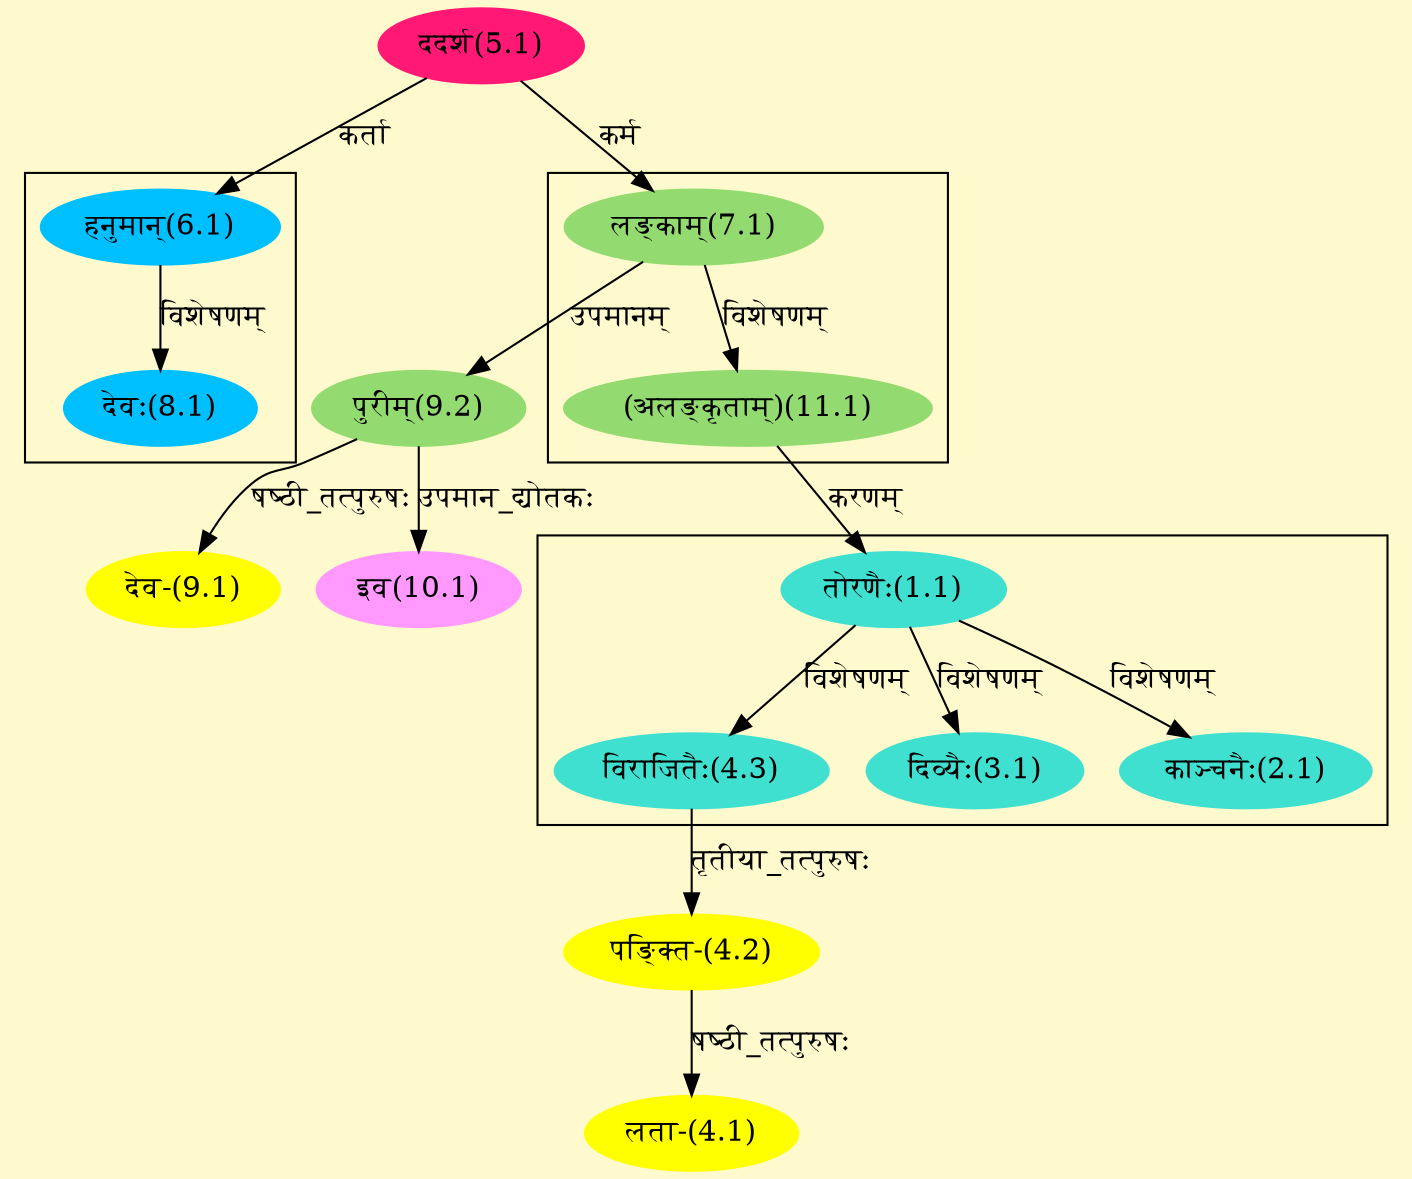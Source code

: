 digraph G{
rankdir=BT;
 compound=true;
 bgcolor="lemonchiffon1";

subgraph cluster_1{
Node2_1 [style=filled, color="#40E0D0" label = "काञ्चनैः(2.1)"]
Node1_1 [style=filled, color="#40E0D0" label = "तोरणैः(1.1)"]
Node3_1 [style=filled, color="#40E0D0" label = "दिव्यैः(3.1)"]
Node4_3 [style=filled, color="#40E0D0" label = "विराजितैः(4.3)"]

}

subgraph cluster_2{
Node8_1 [style=filled, color="#00BFFF" label = "देवः(8.1)"]
Node6_1 [style=filled, color="#00BFFF" label = "हनुमान्(6.1)"]

}

subgraph cluster_3{
Node11_1 [style=filled, color="#93DB70" label = "(अलङ्कृताम्)(11.1)"]
Node7_1 [style=filled, color="#93DB70" label = "लङ्काम्(7.1)"]

}
Node1_1 [style=filled, color="#40E0D0" label = "तोरणैः(1.1)"]
Node11_1 [style=filled, color="#93DB70" label = "(अलङ्कृताम्)(11.1)"]
Node4_1 [style=filled, color="#FFFF00" label = "लता-(4.1)"]
Node4_2 [style=filled, color="#FFFF00" label = "पङ्क्ति-(4.2)"]
Node4_3 [style=filled, color="#40E0D0" label = "विराजितैः(4.3)"]
Node5_1 [style=filled, color="#FF1975" label = "ददर्श(5.1)"]
Node [style=filled, color="" label = "()"]
Node6_1 [style=filled, color="#00BFFF" label = "हनुमान्(6.1)"]
Node7_1 [style=filled, color="#93DB70" label = "लङ्काम्(7.1)"]
Node9_1 [style=filled, color="#FFFF00" label = "देव-(9.1)"]
Node9_2 [style=filled, color="#93DB70" label = "पुरीम्(9.2)"]
Node10_1 [style=filled, color="#FF99FF" label = "इव(10.1)"]
/* Start of Relations section */

Node1_1 -> Node11_1 [  label="करणम्"  dir="back" ]
Node2_1 -> Node1_1 [  label="विशेषणम्"  dir="back" ]
Node3_1 -> Node1_1 [  label="विशेषणम्"  dir="back" ]
Node4_1 -> Node4_2 [  label="षष्ठी_तत्पुरुषः"  dir="back" ]
Node4_2 -> Node4_3 [  label="तृतीया_तत्पुरुषः"  dir="back" ]
Node4_3 -> Node1_1 [  label="विशेषणम्"  dir="back" ]
Node6_1 -> Node5_1 [  label="कर्ता"  dir="back" ]
Node7_1 -> Node5_1 [  label="कर्म"  dir="back" ]
Node8_1 -> Node6_1 [  label="विशेषणम्"  dir="back" ]
Node9_1 -> Node9_2 [  label="षष्ठी_तत्पुरुषः"  dir="back" ]
Node9_2 -> Node7_1 [  label="उपमानम्"  dir="back" ]
Node10_1 -> Node9_2 [  label="उपमान_द्योतकः"  dir="back" ]
Node11_1 -> Node7_1 [  label="विशेषणम्"  dir="back" ]
}
